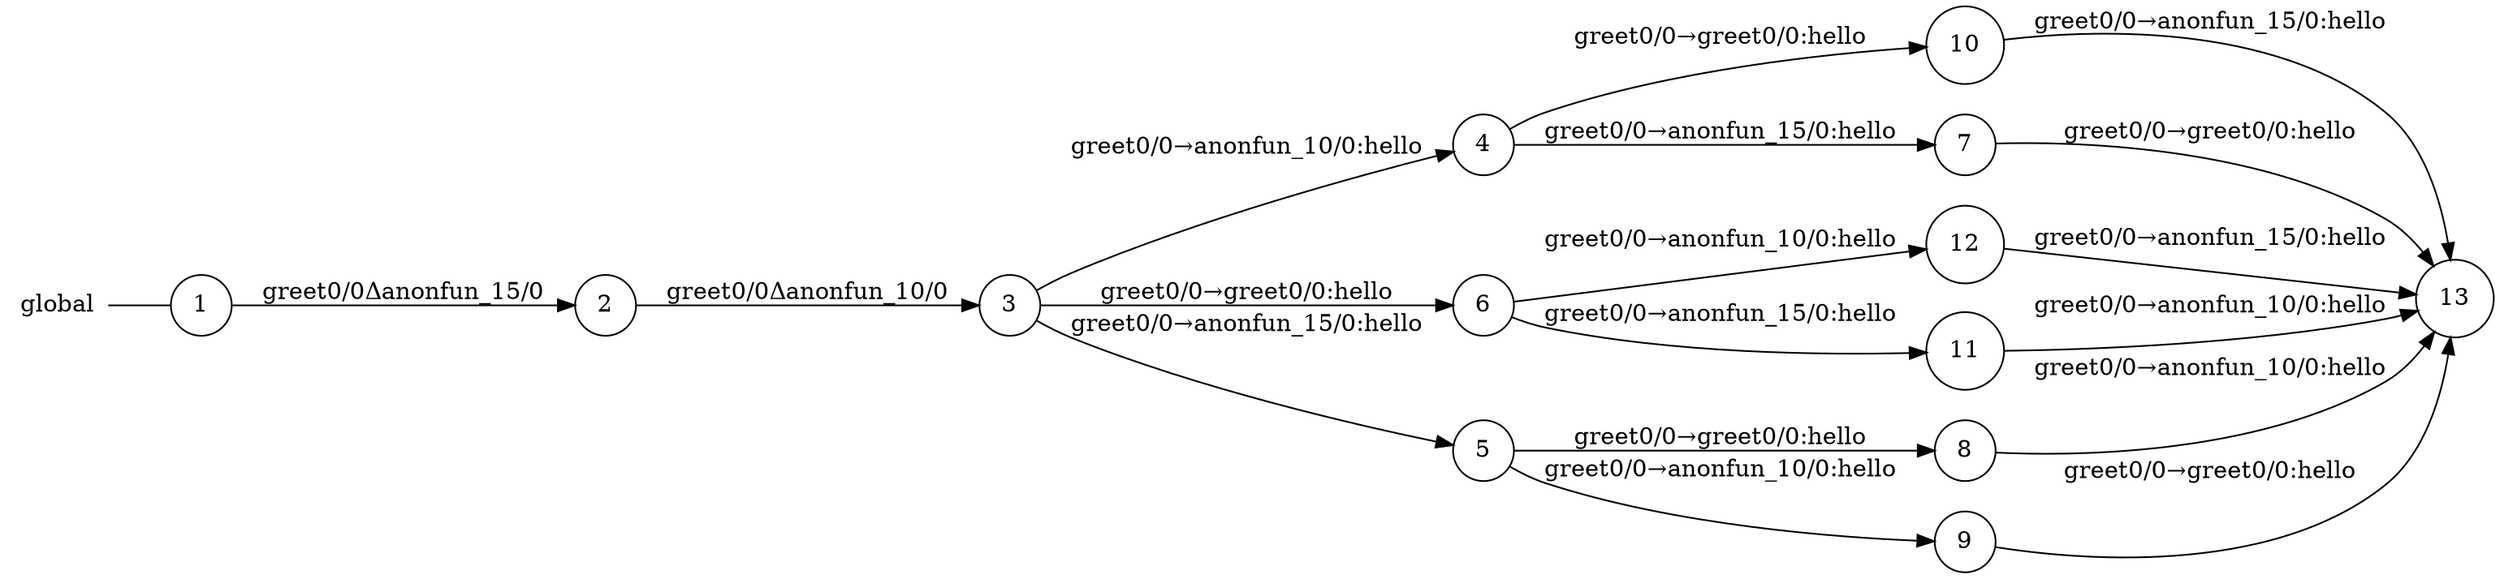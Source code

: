 digraph global {
	rankdir="LR";
	n_0 [label="global", shape="plaintext"];
	n_1 [id="15", shape=circle, label="4"];
	n_2 [id="12", shape=circle, label="8"];
	n_3 [id="11", shape=circle, label="9"];
	n_4 [id="17", shape=circle, label="6"];
	n_5 [id="14", shape=circle, label="10"];
	n_6 [id="6", shape=circle, label="3"];
	n_7 [id="13", shape=circle, label="12"];
	n_8 [id="10", shape=circle, label="11"];
	n_9 [id="1", shape=circle, label="1"];
	n_0 -> n_9 [arrowhead=none];
	n_10 [id="9", shape=circle, label="7"];
	n_11 [id="2", shape=circle, label="13"];
	n_12 [id="8", shape=circle, label="5"];
	n_13 [id="3", shape=circle, label="2"];

	n_4 -> n_8 [id="[$e|16]", label="greet0/0→anonfun_15/0:hello"];
	n_5 -> n_11 [id="[$e|19]", label="greet0/0→anonfun_15/0:hello"];
	n_12 -> n_3 [id="[$e|10]", label="greet0/0→anonfun_10/0:hello"];
	n_6 -> n_12 [id="[$e|12]", label="greet0/0→anonfun_15/0:hello"];
	n_8 -> n_11 [id="[$e|21]", label="greet0/0→anonfun_10/0:hello"];
	n_4 -> n_7 [id="[$e|13]", label="greet0/0→anonfun_10/0:hello"];
	n_12 -> n_2 [id="[$e|11]", label="greet0/0→greet0/0:hello"];
	n_1 -> n_5 [id="[$e|0]", label="greet0/0→greet0/0:hello"];
	n_2 -> n_11 [id="[$e|20]", label="greet0/0→anonfun_10/0:hello"];
	n_7 -> n_11 [id="[$e|22]", label="greet0/0→anonfun_15/0:hello"];
	n_6 -> n_1 [id="[$e|6]", label="greet0/0→anonfun_10/0:hello"];
	n_1 -> n_10 [id="[$e|7]", label="greet0/0→anonfun_15/0:hello"];
	n_6 -> n_4 [id="[$e|4]", label="greet0/0→greet0/0:hello"];
	n_13 -> n_6 [id="[$e|8]", label="greet0/0Δanonfun_10/0"];
	n_10 -> n_11 [id="[$e|15]", label="greet0/0→greet0/0:hello"];
	n_9 -> n_13 [id="[$e|1]", label="greet0/0Δanonfun_15/0"];
	n_3 -> n_11 [id="[$e|23]", label="greet0/0→greet0/0:hello"];
}
